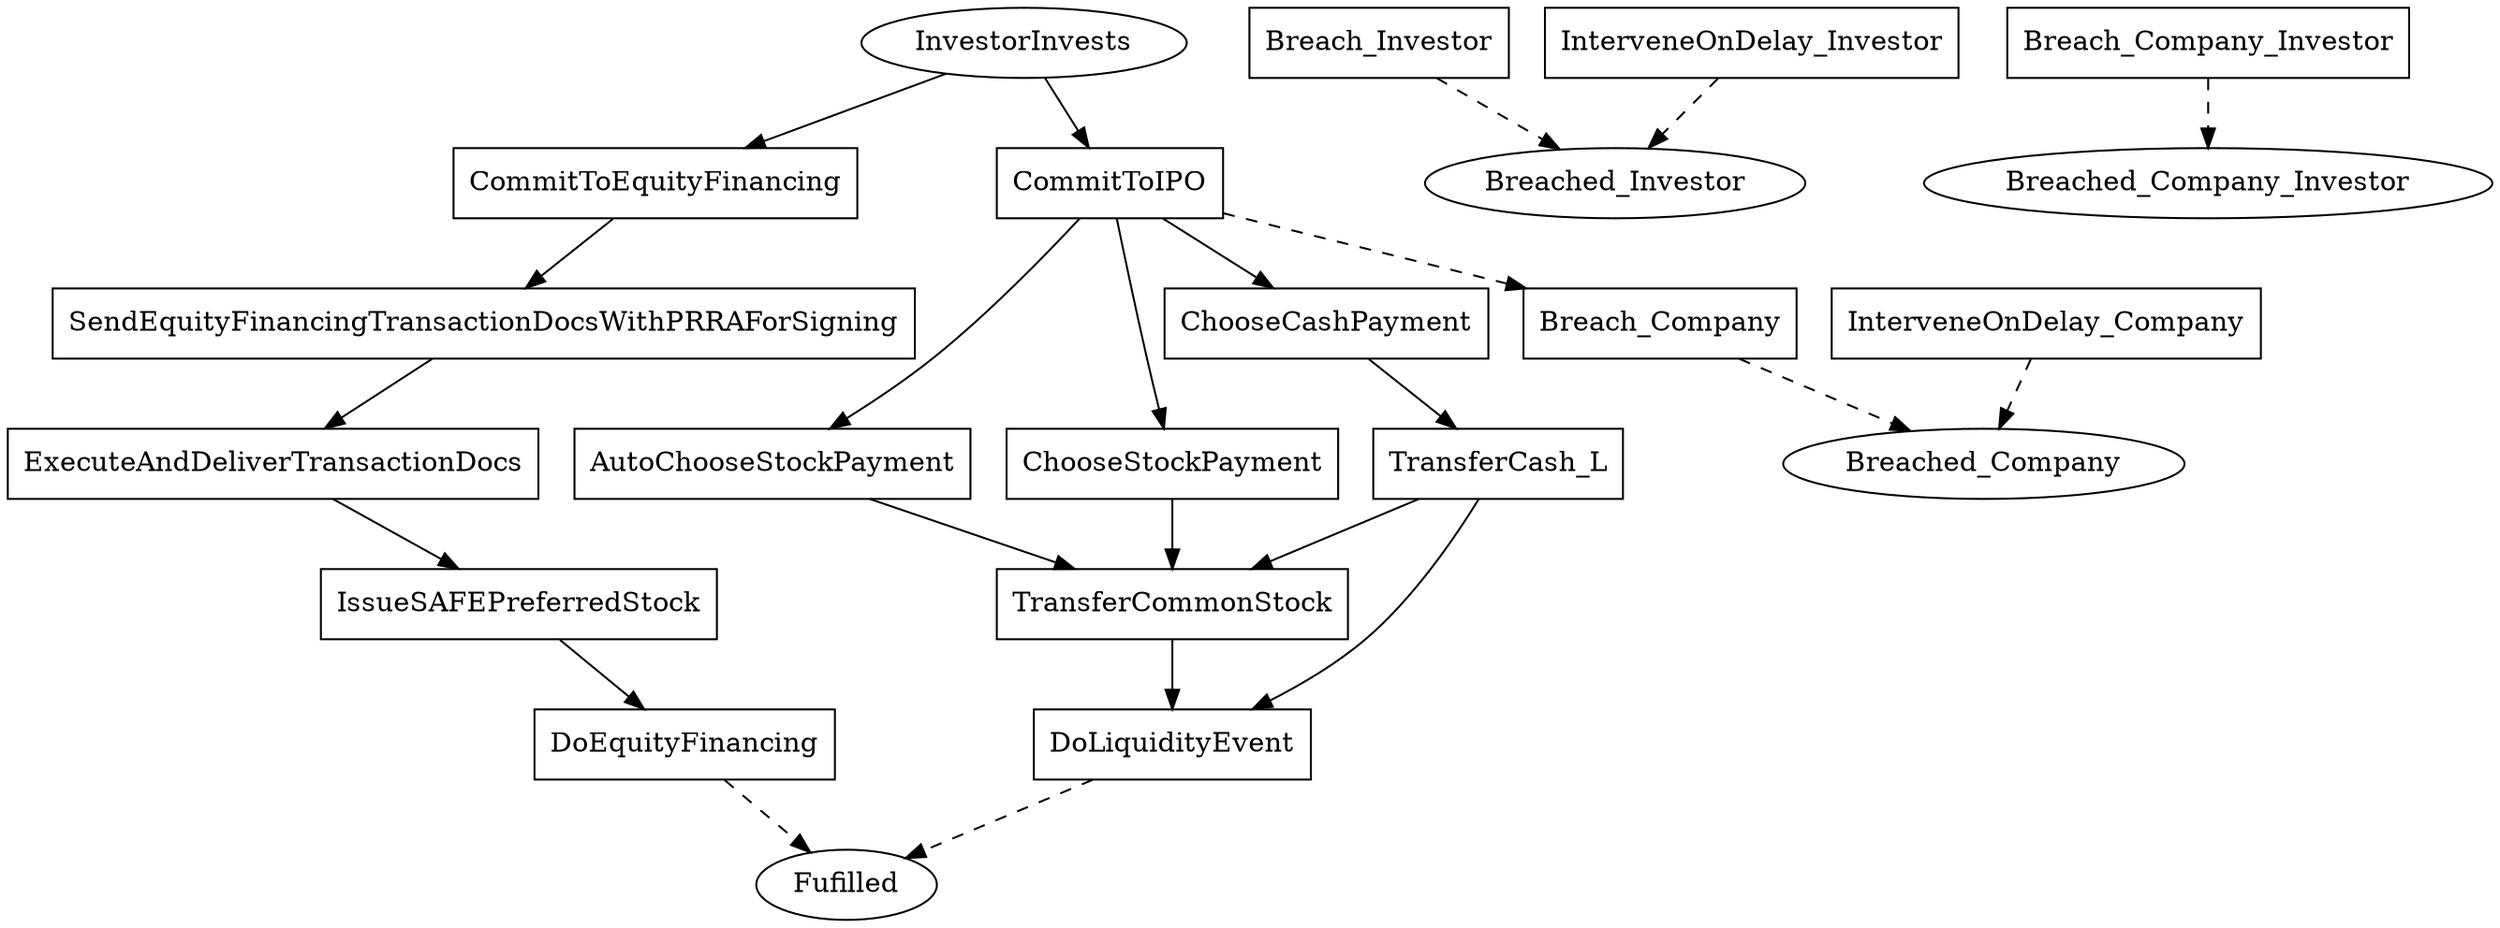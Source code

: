// THIS IS A GENERATED FILE. DO NOT EDIT.

digraph safe_tutorial {    
    Fulfilled[label=Fufilled];
    InvestorInvests[label=InvestorInvests];
	Breached_Investor[label=Breached_Investor];
	Breached_Company[label=Breached_Company];
	Breached_Company_Investor[label=Breached_Company_Investor]
    
     
    CommitToEquityFinancing[label=CommitToEquityFinancing,shape=box];
	SendEquityFinancingTransactionDocsWithPRRAForSigning[label=SendEquityFinancingTransactionDocsWithPRRAForSigning,shape=box];
	ExecuteAndDeliverTransactionDocs[label=ExecuteAndDeliverTransactionDocs,shape=box];
	IssueSAFEPreferredStock[label=IssueSAFEPreferredStock,shape=box];
	DoEquityFinancing[label=DoEquityFinancing,shape=box];
	CommitToIPO[label=CommitToIPO,shape=box];
	AutoChooseStockPayment[label=AutoChooseStockPayment,shape=box];
	ChooseStockPayment[label=ChooseStockPayment,shape=box];
	TransferCommonStock[label=TransferCommonStock,shape=box];
	ChooseCashPayment[label=ChooseCashPayment,shape=box];
	TransferCash_L[label=TransferCash_L,shape=box];
	DoLiquidityEvent[label=DoLiquidityEvent,shape=box];
	Breach_Investor[label=Breach_Investor,shape=box];
	Breach_Company[label=Breach_Company,shape=box];
	Breach_Company_Investor[label=Breach_Company_Investor,shape=box];
	InterveneOnDelay_Investor[label=InterveneOnDelay_Investor,shape=box];
	InterveneOnDelay_Company[label=InterveneOnDelay_Company,shape=box]    
    
    
    
    InvestorInvests -> CommitToEquityFinancing;
	InvestorInvests -> CommitToIPO;
	CommitToEquityFinancing -> SendEquityFinancingTransactionDocsWithPRRAForSigning;
	SendEquityFinancingTransactionDocsWithPRRAForSigning -> ExecuteAndDeliverTransactionDocs;
	ExecuteAndDeliverTransactionDocs -> IssueSAFEPreferredStock;
	IssueSAFEPreferredStock -> DoEquityFinancing;
	CommitToIPO -> ChooseCashPayment;
	CommitToIPO -> ChooseStockPayment;
	CommitToIPO -> AutoChooseStockPayment;
	CommitToIPO -> Breach_Company [style=dashed];
	AutoChooseStockPayment -> TransferCommonStock;
	ChooseStockPayment -> TransferCommonStock;
	TransferCommonStock -> DoLiquidityEvent;
	ChooseCashPayment -> TransferCash_L;
	TransferCash_L -> TransferCommonStock;
	TransferCash_L -> DoLiquidityEvent
    
    DoEquityFinancing -> Fulfilled [style=dashed];
	DoLiquidityEvent -> Fulfilled [style=dashed];
	Breach_Investor -> Breached_Investor [style=dashed];
	Breach_Company -> Breached_Company [style=dashed];
	Breach_Company_Investor -> Breached_Company_Investor [style=dashed];
	InterveneOnDelay_Investor -> Breached_Investor [style=dashed];
	InterveneOnDelay_Company -> Breached_Company [style=dashed];
	     
    
       
}